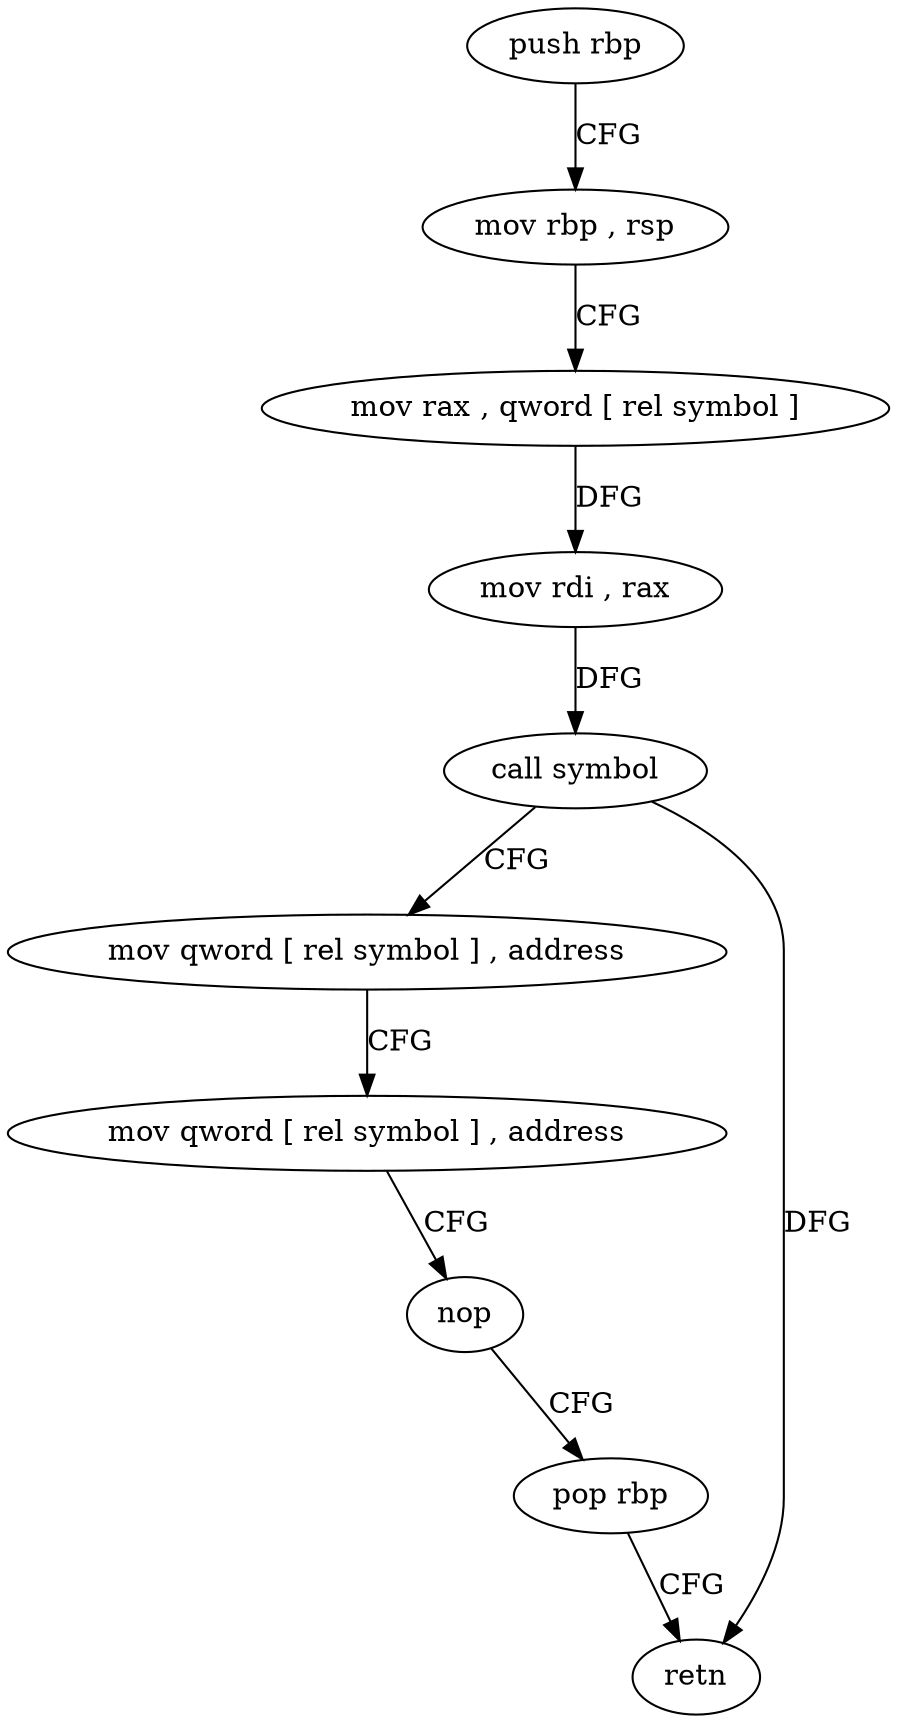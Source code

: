 digraph "func" {
"4281745" [label = "push rbp" ]
"4281746" [label = "mov rbp , rsp" ]
"4281749" [label = "mov rax , qword [ rel symbol ]" ]
"4281756" [label = "mov rdi , rax" ]
"4281759" [label = "call symbol" ]
"4281764" [label = "mov qword [ rel symbol ] , address" ]
"4281775" [label = "mov qword [ rel symbol ] , address" ]
"4281786" [label = "nop" ]
"4281787" [label = "pop rbp" ]
"4281788" [label = "retn" ]
"4281745" -> "4281746" [ label = "CFG" ]
"4281746" -> "4281749" [ label = "CFG" ]
"4281749" -> "4281756" [ label = "DFG" ]
"4281756" -> "4281759" [ label = "DFG" ]
"4281759" -> "4281764" [ label = "CFG" ]
"4281759" -> "4281788" [ label = "DFG" ]
"4281764" -> "4281775" [ label = "CFG" ]
"4281775" -> "4281786" [ label = "CFG" ]
"4281786" -> "4281787" [ label = "CFG" ]
"4281787" -> "4281788" [ label = "CFG" ]
}
